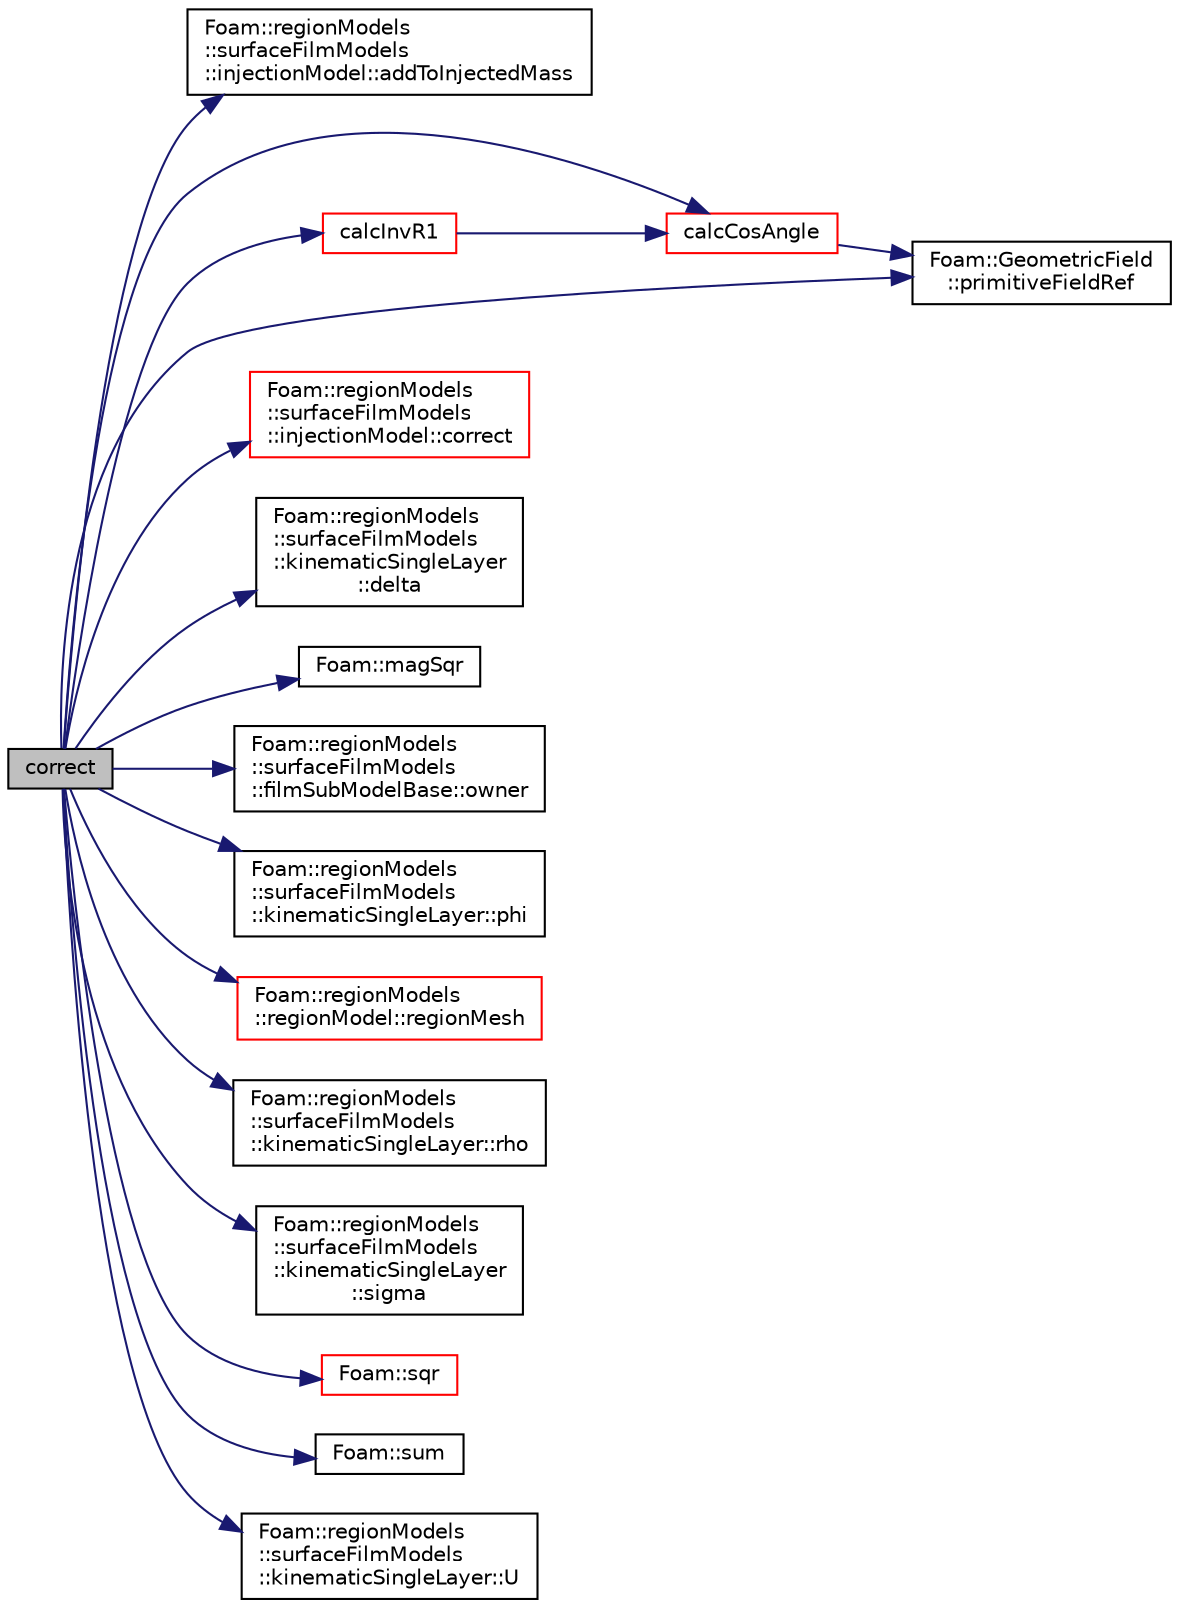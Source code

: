 digraph "correct"
{
  bgcolor="transparent";
  edge [fontname="Helvetica",fontsize="10",labelfontname="Helvetica",labelfontsize="10"];
  node [fontname="Helvetica",fontsize="10",shape=record];
  rankdir="LR";
  Node1 [label="correct",height=0.2,width=0.4,color="black", fillcolor="grey75", style="filled", fontcolor="black"];
  Node1 -> Node2 [color="midnightblue",fontsize="10",style="solid",fontname="Helvetica"];
  Node2 [label="Foam::regionModels\l::surfaceFilmModels\l::injectionModel::addToInjectedMass",height=0.2,width=0.4,color="black",URL="$a01114.html#a445e90984340ae8700aaf5f7e9529c66",tooltip="Add to injected mass. "];
  Node1 -> Node3 [color="midnightblue",fontsize="10",style="solid",fontname="Helvetica"];
  Node3 [label="calcCosAngle",height=0.2,width=0.4,color="red",URL="$a00453.html#a1d6b5a28655335fe9dcdeafcf44d0056",tooltip="Calculate the cosine of the angle between gravity vector and. "];
  Node3 -> Node4 [color="midnightblue",fontsize="10",style="solid",fontname="Helvetica"];
  Node4 [label="Foam::GeometricField\l::primitiveFieldRef",height=0.2,width=0.4,color="black",URL="$a00933.html#a1c19f056796aa3c294dccefee1f7d26d",tooltip="Return a reference to the internal field. "];
  Node1 -> Node5 [color="midnightblue",fontsize="10",style="solid",fontname="Helvetica"];
  Node5 [label="calcInvR1",height=0.2,width=0.4,color="red",URL="$a00453.html#aaaccfe656810588bd61cffb6ec295f0e",tooltip="Calculate local (inverse) radius of curvature. "];
  Node5 -> Node3 [color="midnightblue",fontsize="10",style="solid",fontname="Helvetica"];
  Node1 -> Node6 [color="midnightblue",fontsize="10",style="solid",fontname="Helvetica"];
  Node6 [label="Foam::regionModels\l::surfaceFilmModels\l::injectionModel::correct",height=0.2,width=0.4,color="red",URL="$a01114.html#a3ae44b28050c3aa494c1d8e18cf618c1",tooltip="Correct. "];
  Node1 -> Node7 [color="midnightblue",fontsize="10",style="solid",fontname="Helvetica"];
  Node7 [label="Foam::regionModels\l::surfaceFilmModels\l::kinematicSingleLayer\l::delta",height=0.2,width=0.4,color="black",URL="$a01261.html#af6a79c4b8e19c143706e7a2216cb3b70",tooltip="Return const access to the film thickness / [m]. "];
  Node1 -> Node8 [color="midnightblue",fontsize="10",style="solid",fontname="Helvetica"];
  Node8 [label="Foam::magSqr",height=0.2,width=0.4,color="black",URL="$a10974.html#ae6fff2c6981e6d9618aa5038e69def6e"];
  Node1 -> Node9 [color="midnightblue",fontsize="10",style="solid",fontname="Helvetica"];
  Node9 [label="Foam::regionModels\l::surfaceFilmModels\l::filmSubModelBase::owner",height=0.2,width=0.4,color="black",URL="$a00798.html#a1dc2bddde79e05299749056dbc1802b5",tooltip="Return const access to the owner surface film model. "];
  Node1 -> Node10 [color="midnightblue",fontsize="10",style="solid",fontname="Helvetica"];
  Node10 [label="Foam::regionModels\l::surfaceFilmModels\l::kinematicSingleLayer::phi",height=0.2,width=0.4,color="black",URL="$a01261.html#ade37cce1ef602d14a94d32d418cb8fdd",tooltip="Return the film flux [kg.m/s]. "];
  Node1 -> Node4 [color="midnightblue",fontsize="10",style="solid",fontname="Helvetica"];
  Node1 -> Node11 [color="midnightblue",fontsize="10",style="solid",fontname="Helvetica"];
  Node11 [label="Foam::regionModels\l::regionModel::regionMesh",height=0.2,width=0.4,color="red",URL="$a02180.html#a0c7874a65eec16e2afa43acd6055b16a",tooltip="Return the region mesh database. "];
  Node1 -> Node12 [color="midnightblue",fontsize="10",style="solid",fontname="Helvetica"];
  Node12 [label="Foam::regionModels\l::surfaceFilmModels\l::kinematicSingleLayer::rho",height=0.2,width=0.4,color="black",URL="$a01261.html#ada2184acbfca52f5c2d95f48584213d3",tooltip="Return the film density [kg/m3]. "];
  Node1 -> Node13 [color="midnightblue",fontsize="10",style="solid",fontname="Helvetica"];
  Node13 [label="Foam::regionModels\l::surfaceFilmModels\l::kinematicSingleLayer\l::sigma",height=0.2,width=0.4,color="black",URL="$a01261.html#a18861641504dd3b517031ae2cb4ab45c",tooltip="Return const access to the surface tension / [m/s2]. "];
  Node1 -> Node14 [color="midnightblue",fontsize="10",style="solid",fontname="Helvetica"];
  Node14 [label="Foam::sqr",height=0.2,width=0.4,color="red",URL="$a10974.html#a277dc11c581d53826ab5090b08f3b17b"];
  Node1 -> Node15 [color="midnightblue",fontsize="10",style="solid",fontname="Helvetica"];
  Node15 [label="Foam::sum",height=0.2,width=0.4,color="black",URL="$a10974.html#a3d8733143aad0e03b300186ab4bef137"];
  Node1 -> Node16 [color="midnightblue",fontsize="10",style="solid",fontname="Helvetica"];
  Node16 [label="Foam::regionModels\l::surfaceFilmModels\l::kinematicSingleLayer::U",height=0.2,width=0.4,color="black",URL="$a01261.html#a4d586ad14c5384844c07d6a8c62f12ef",tooltip="Return the film velocity [m/s]. "];
}
